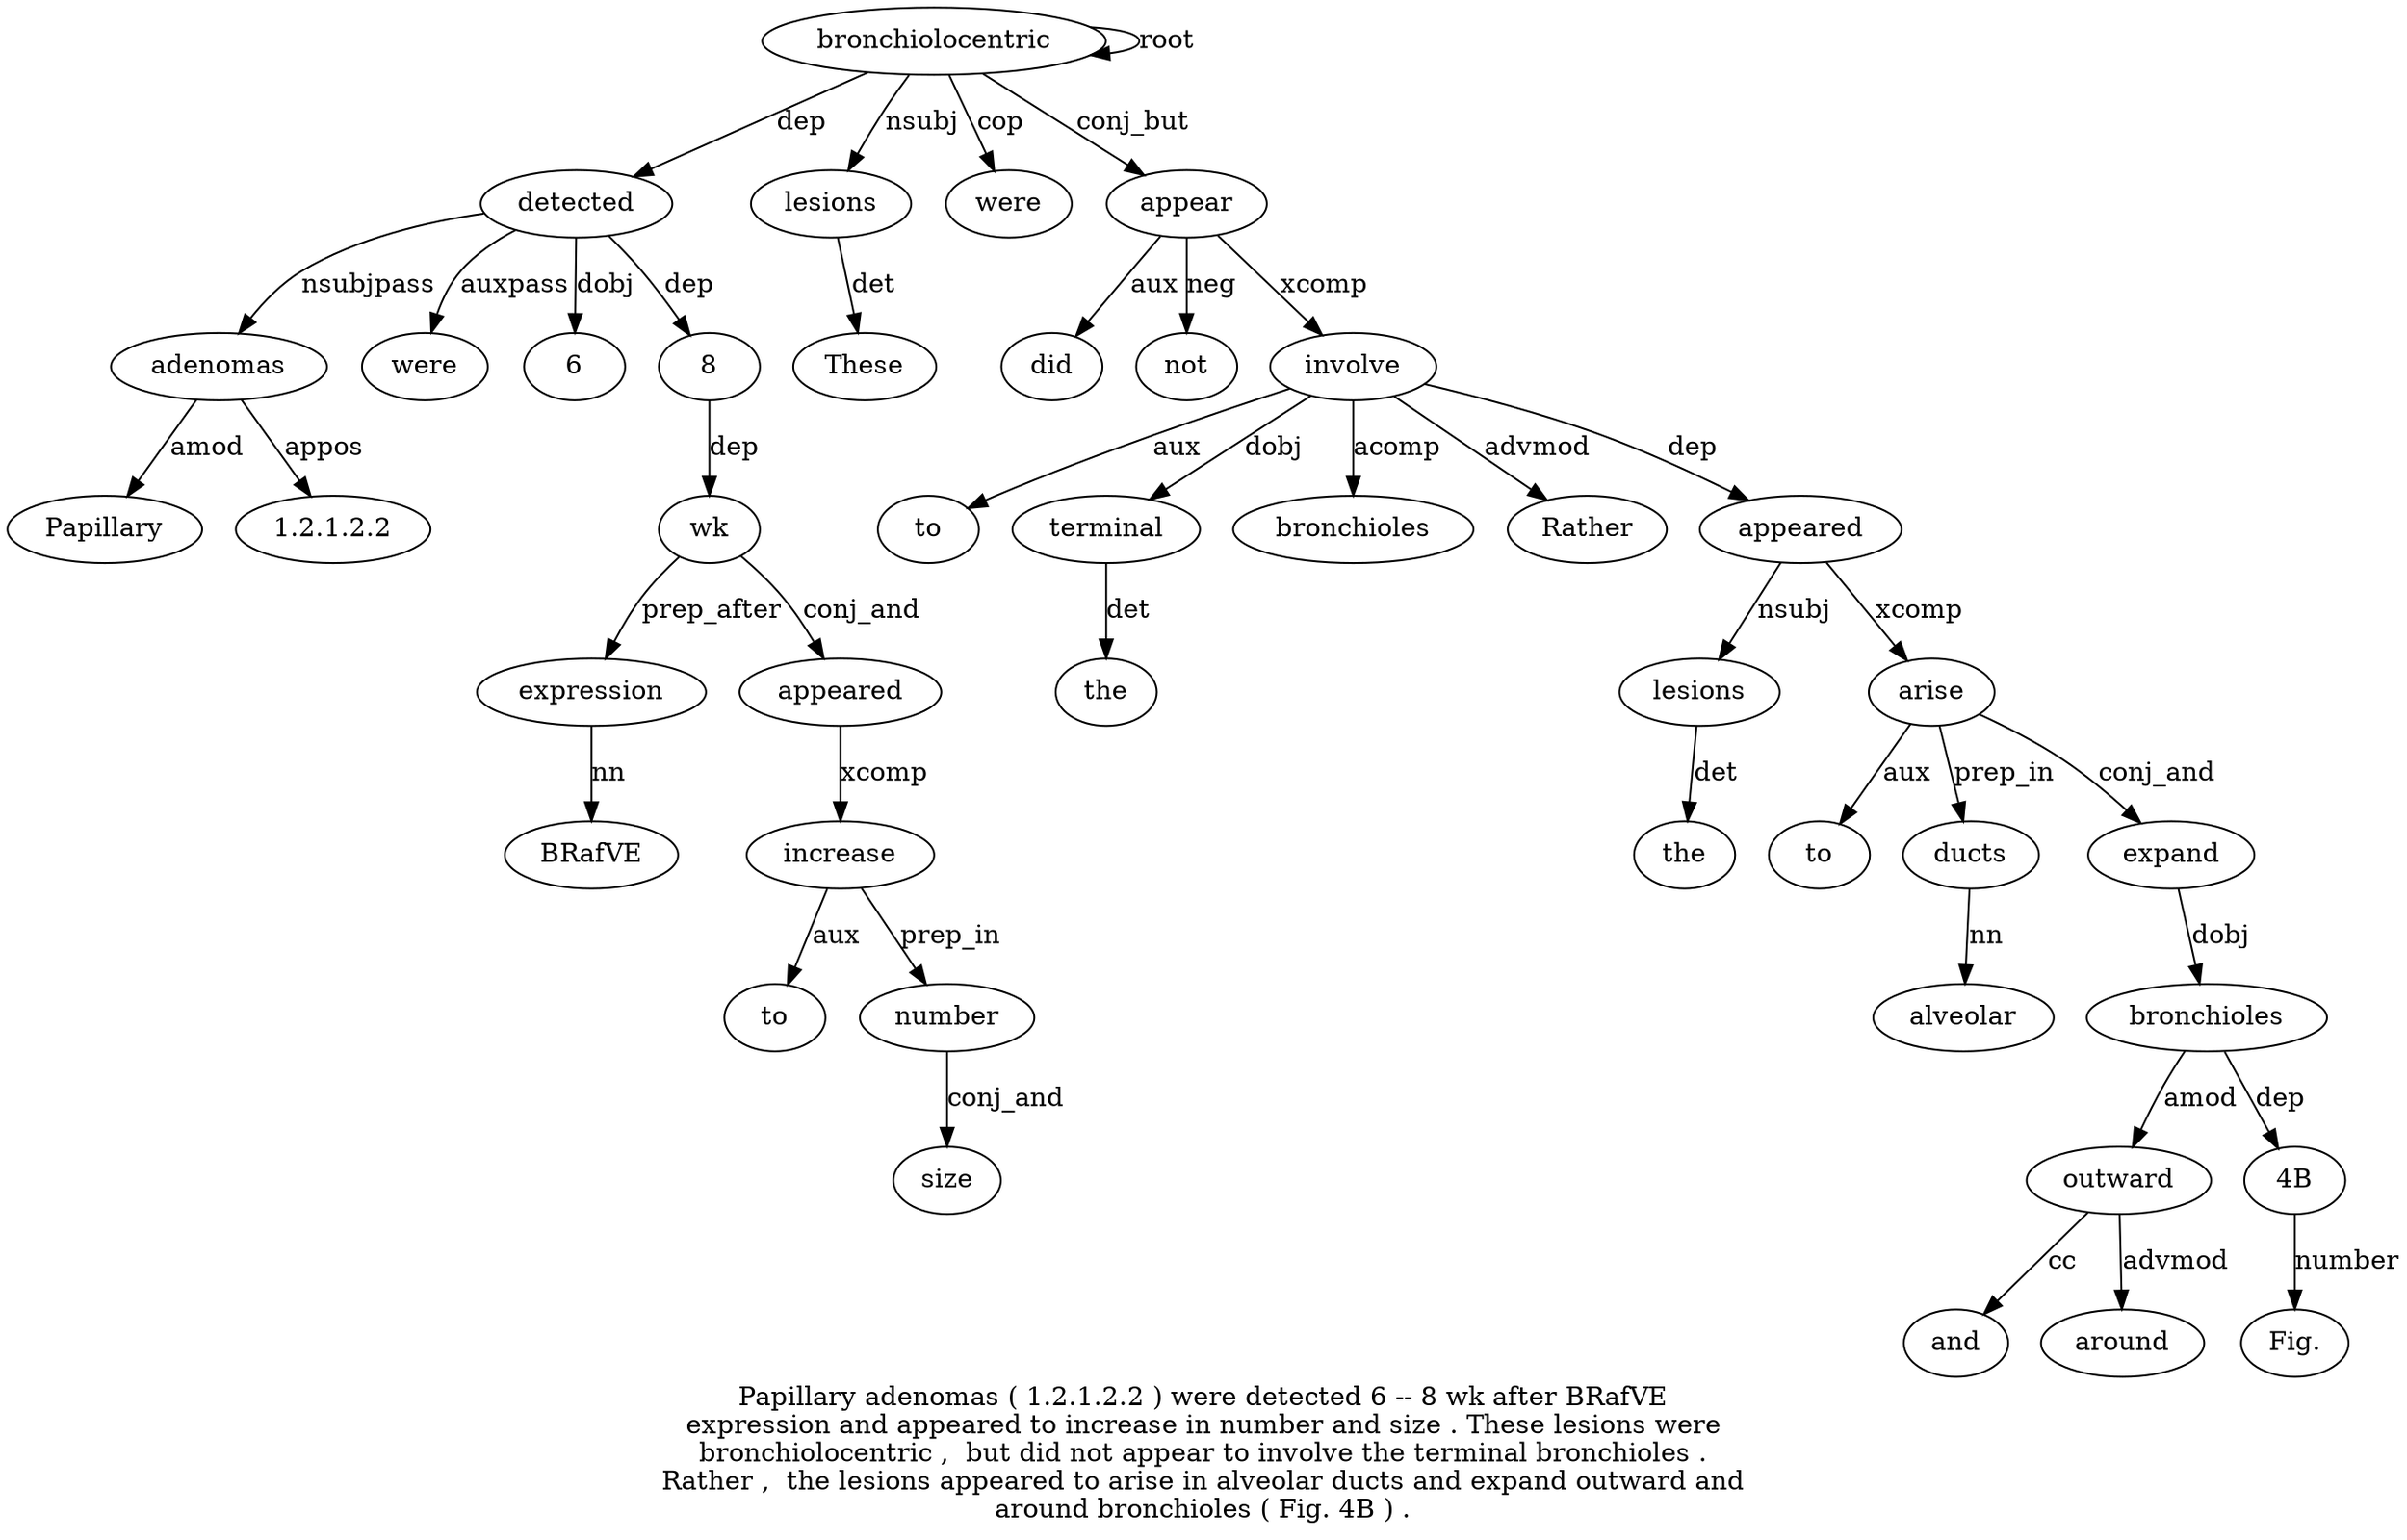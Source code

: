 digraph "Papillary adenomas ( 1.2.1.2.2 ) were detected 6 -- 8 wk after BRafVE expression and appeared to increase in number and size . These lesions were bronchiolocentric ,  but did not appear to involve the terminal bronchioles . Rather ,  the lesions appeared to arise in alveolar ducts and expand outward and around bronchioles ( Fig. 4B ) ." {
label="Papillary adenomas ( 1.2.1.2.2 ) were detected 6 -- 8 wk after BRafVE
expression and appeared to increase in number and size . These lesions were
bronchiolocentric ,  but did not appear to involve the terminal bronchioles .
Rather ,  the lesions appeared to arise in alveolar ducts and expand outward and
around bronchioles ( Fig. 4B ) .";
adenomas2 [style=filled, fillcolor=white, label=adenomas];
Papillary1 [style=filled, fillcolor=white, label=Papillary];
adenomas2 -> Papillary1  [label=amod];
detected7 [style=filled, fillcolor=white, label=detected];
detected7 -> adenomas2  [label=nsubjpass];
"1.2.1.2.24" [style=filled, fillcolor=white, label="1.2.1.2.2"];
adenomas2 -> "1.2.1.2.24"  [label=appos];
were6 [style=filled, fillcolor=white, label=were];
detected7 -> were6  [label=auxpass];
bronchiolocentric27 [style=filled, fillcolor=white, label=bronchiolocentric];
bronchiolocentric27 -> detected7  [label=dep];
68 [style=filled, fillcolor=white, label=6];
detected7 -> 68  [label=dobj];
810 [style=filled, fillcolor=white, label=8];
detected7 -> 810  [label=dep];
wk11 [style=filled, fillcolor=white, label=wk];
810 -> wk11  [label=dep];
expression14 [style=filled, fillcolor=white, label=expression];
BRafVE13 [style=filled, fillcolor=white, label=BRafVE];
expression14 -> BRafVE13  [label=nn];
wk11 -> expression14  [label=prep_after];
appeared16 [style=filled, fillcolor=white, label=appeared];
wk11 -> appeared16  [label=conj_and];
increase18 [style=filled, fillcolor=white, label=increase];
to17 [style=filled, fillcolor=white, label=to];
increase18 -> to17  [label=aux];
appeared16 -> increase18  [label=xcomp];
number20 [style=filled, fillcolor=white, label=number];
increase18 -> number20  [label=prep_in];
size22 [style=filled, fillcolor=white, label=size];
number20 -> size22  [label=conj_and];
lesions25 [style=filled, fillcolor=white, label=lesions];
These24 [style=filled, fillcolor=white, label=These];
lesions25 -> These24  [label=det];
bronchiolocentric27 -> lesions25  [label=nsubj];
were26 [style=filled, fillcolor=white, label=were];
bronchiolocentric27 -> were26  [label=cop];
bronchiolocentric27 -> bronchiolocentric27  [label=root];
appear32 [style=filled, fillcolor=white, label=appear];
did30 [style=filled, fillcolor=white, label=did];
appear32 -> did30  [label=aux];
not31 [style=filled, fillcolor=white, label=not];
appear32 -> not31  [label=neg];
bronchiolocentric27 -> appear32  [label=conj_but];
involve34 [style=filled, fillcolor=white, label=involve];
to33 [style=filled, fillcolor=white, label=to];
involve34 -> to33  [label=aux];
appear32 -> involve34  [label=xcomp];
terminal36 [style=filled, fillcolor=white, label=terminal];
the35 [style=filled, fillcolor=white, label=the];
terminal36 -> the35  [label=det];
involve34 -> terminal36  [label=dobj];
bronchioles37 [style=filled, fillcolor=white, label=bronchioles];
involve34 -> bronchioles37  [label=acomp];
Rather39 [style=filled, fillcolor=white, label=Rather];
involve34 -> Rather39  [label=advmod];
lesions42 [style=filled, fillcolor=white, label=lesions];
the41 [style=filled, fillcolor=white, label=the];
lesions42 -> the41  [label=det];
appeared43 [style=filled, fillcolor=white, label=appeared];
appeared43 -> lesions42  [label=nsubj];
involve34 -> appeared43  [label=dep];
arise45 [style=filled, fillcolor=white, label=arise];
to44 [style=filled, fillcolor=white, label=to];
arise45 -> to44  [label=aux];
appeared43 -> arise45  [label=xcomp];
ducts48 [style=filled, fillcolor=white, label=ducts];
alveolar47 [style=filled, fillcolor=white, label=alveolar];
ducts48 -> alveolar47  [label=nn];
arise45 -> ducts48  [label=prep_in];
expand50 [style=filled, fillcolor=white, label=expand];
arise45 -> expand50  [label=conj_and];
bronchioles54 [style=filled, fillcolor=white, label=bronchioles];
outward51 [style=filled, fillcolor=white, label=outward];
bronchioles54 -> outward51  [label=amod];
and52 [style=filled, fillcolor=white, label=and];
outward51 -> and52  [label=cc];
around53 [style=filled, fillcolor=white, label=around];
outward51 -> around53  [label=advmod];
expand50 -> bronchioles54  [label=dobj];
"4B57" [style=filled, fillcolor=white, label="4B"];
"Fig.56" [style=filled, fillcolor=white, label="Fig."];
"4B57" -> "Fig.56"  [label=number];
bronchioles54 -> "4B57"  [label=dep];
}
